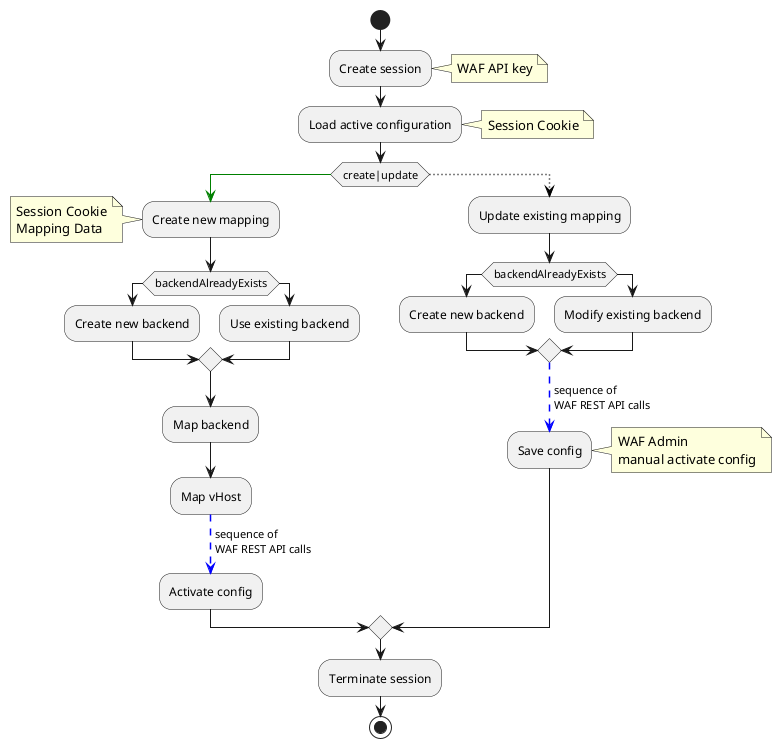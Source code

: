 @startuml
/'
Edit e.g. via http://www.plantuml.com/plantuml/uml/
Learning resources e.g. https://crashedmind.github.io/PlantUMLHitchhikersGuide/
'/
start
:Create session;
note right
  WAF API key
end note
:Load active configuration;
note right
  Session Cookie
end note
if (create|update) then
  -[#green]->
  :Create new mapping;
  note left
    Session Cookie
    Mapping Data
  end note
  if (backendAlreadyExists) then
    :Create new backend;
  else
    :Use existing backend;
  endif
  :Map backend;
  :Map vHost;
  -[#blue,dashed]-> sequence of
  WAF REST API calls;
  :Activate config;
else
  -[#black,dotted]->
  :Update existing mapping;
  if (backendAlreadyExists) then
    :Create new backend;
  else
    :Modify existing backend;
  endif
  -[#blue,dashed]-> sequence of
  WAF REST API calls;
  :Save config;
  note right
    WAF Admin
    manual activate config
  end note
endif
:Terminate session;
stop
@enduml
